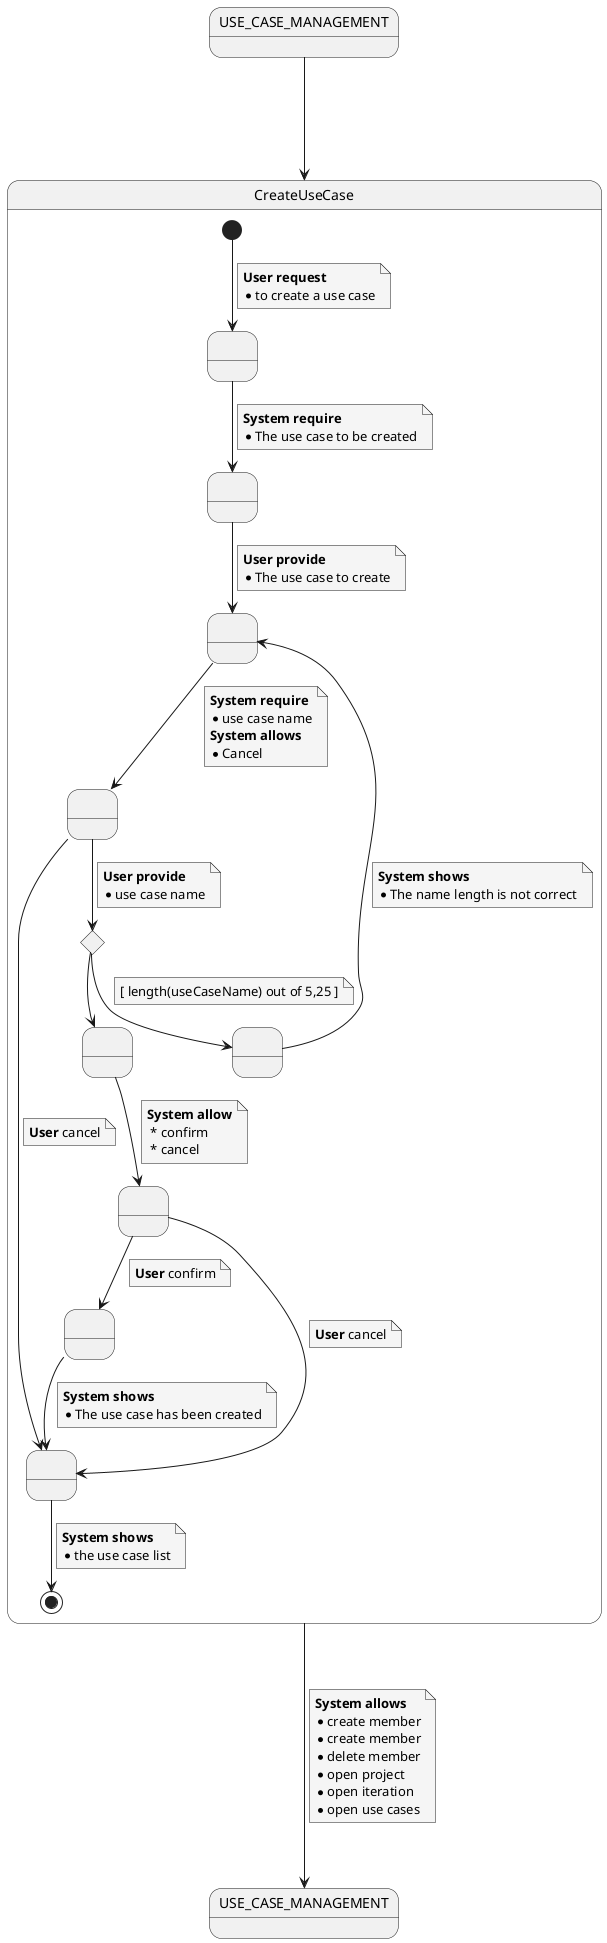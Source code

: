 @startuml
skinparam NoteBackgroundColor #whiteSmoke


'Initial/end states
state init as "USE_CASE_MANAGEMENT"
state end as "USE_CASE_MANAGEMENT"

init ---> CreateUseCase
CreateUseCase ---> end
note on link
<b>System allows</b>
* create member
* create member
* delete member
* open project
* open iteration
* open use cases
end note

'Use case specfication
state CreateUseCase {
    state createOrdered as " "
    state requiredUseCaseToCreate as " "
    state selectedUseCase as " "
    state editUseCase as " "
    state editedUseCase  <<choice>>
    state requireToConfirm  as " "
    state savedUseCase as " "
    state errorValidation as " "
    state toConfirm as " "
    state systemSave as " "

    'Main path
    [*] --> createOrdered
    note on link
        <b>User request</b>
        * to create a use case
    end note
    createOrdered --> requiredUseCaseToCreate
    note on link
        <b>System require</b>
        * The use case to be created
    end note
    requiredUseCaseToCreate --> selectedUseCase
    note on link
        <b>User provide</b>
        * The use case to create
    end note
    selectedUseCase --> editUseCase
    note on link
        <b>System require</b>
        * use case name
        <b>System allows</b>
        * Cancel
    end note
    editUseCase --> editedUseCase
    note on link
        <b>User provide</b>
        * use case name
    end note
    editedUseCase --> toConfirm
    toConfirm --> requireToConfirm
            note on link
            <b>System allow</b>
             * confirm
             * cancel
            end note
    requireToConfirm --> systemSave
        note on link
        <b>User</b> confirm
        end note
    systemSave --> savedUseCase
        note on link
            <b>System shows</b>
            * The use case has been created
        end note
    savedUseCase --> [*]
           note on link
           <b>System shows</b>
           * the use case list
           end note

    'variation path
    editedUseCase --> errorValidation
        note on link
        [ length(useCaseName) out of 5,25 ]
        end note

    errorValidation --> selectedUseCase
            note on link
            <b>System shows</b>
            * The name length is not correct
            end note

    'variation path
    requireToConfirm --> savedUseCase
    note on link
          <b>User</b> cancel
    end note

    'variation path
    editUseCase --> savedUseCase
    note on link
          <b>User</b> cancel
    end note

}

@enduml
